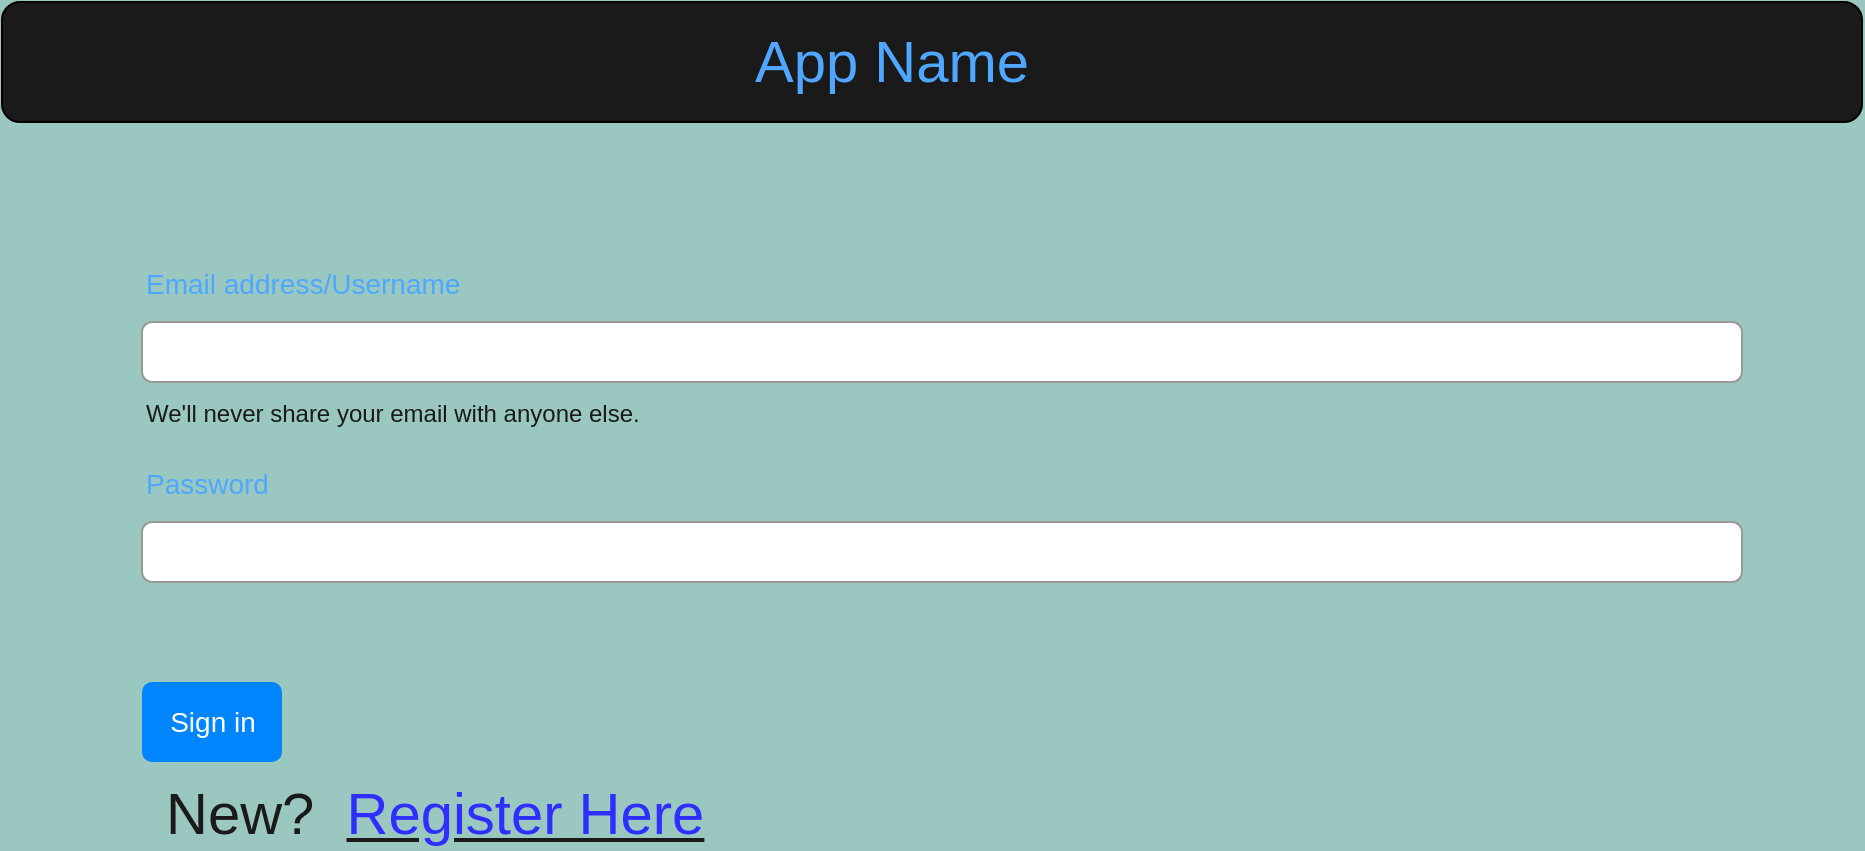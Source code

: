 <mxfile version="14.9.7" type="github" pages="9">
  <diagram name="Login/Main" id="c9db0220-8083-56f3-ca83-edcdcd058819">
    <mxGraphModel dx="1038" dy="547" grid="1" gridSize="10" guides="1" tooltips="1" connect="1" arrows="1" fold="1" page="1" pageScale="1.5" pageWidth="826" pageHeight="1169" background="#9AC7BF" math="0" shadow="0">
      <root>
        <mxCell id="0" style=";html=1;" />
        <mxCell id="1" style=";html=1;" parent="0" />
        <mxCell id="_7nxGAOU5TOxWkp-w4K3-1" value="" style="rounded=1;whiteSpace=wrap;html=1;fillColor=#1A1A1A;" vertex="1" parent="1">
          <mxGeometry x="80" y="20" width="930" height="60" as="geometry" />
        </mxCell>
        <mxCell id="_7nxGAOU5TOxWkp-w4K3-3" value="App Name" style="text;html=1;strokeColor=none;fillColor=none;align=center;verticalAlign=middle;whiteSpace=wrap;rounded=0;fontSize=29;fontColor=#4FA7FF;" vertex="1" parent="1">
          <mxGeometry x="390" y="40" width="270" height="20" as="geometry" />
        </mxCell>
        <mxCell id="_7nxGAOU5TOxWkp-w4K3-11" value="Email address/Username" style="fillColor=none;strokeColor=none;align=left;fontSize=14;fontColor=#4FA7FF;" vertex="1" parent="1">
          <mxGeometry width="260" height="40" relative="1" as="geometry">
            <mxPoint x="150" y="140" as="offset" />
          </mxGeometry>
        </mxCell>
        <mxCell id="_7nxGAOU5TOxWkp-w4K3-12" value="" style="html=1;shadow=0;dashed=0;shape=mxgraph.bootstrap.rrect;rSize=5;strokeColor=#999999;align=left;spacing=15;fontSize=14;fontColor=#6C767D;" vertex="1" parent="1">
          <mxGeometry width="800" height="30" relative="1" as="geometry">
            <mxPoint x="150" y="180" as="offset" />
          </mxGeometry>
        </mxCell>
        <mxCell id="_7nxGAOU5TOxWkp-w4K3-13" value="We&#39;ll never share your email with anyone else." style="fillColor=none;strokeColor=none;align=left;spacing=2;fontSize=12;fontColor=#1A1A1A;" vertex="1" parent="1">
          <mxGeometry width="260" height="30" relative="1" as="geometry">
            <mxPoint x="150" y="210" as="offset" />
          </mxGeometry>
        </mxCell>
        <mxCell id="_7nxGAOU5TOxWkp-w4K3-14" value="Password" style="fillColor=none;strokeColor=none;align=left;fontSize=14;fontColor=#4FA7FF;" vertex="1" parent="1">
          <mxGeometry width="260" height="40" relative="1" as="geometry">
            <mxPoint x="150" y="240" as="offset" />
          </mxGeometry>
        </mxCell>
        <mxCell id="_7nxGAOU5TOxWkp-w4K3-15" value="" style="html=1;shadow=0;dashed=0;shape=mxgraph.bootstrap.rrect;rSize=5;strokeColor=#999999;align=left;spacing=15;fontSize=14;fontColor=#6C767D;" vertex="1" parent="1">
          <mxGeometry width="800" height="30" relative="1" as="geometry">
            <mxPoint x="150" y="280" as="offset" />
          </mxGeometry>
        </mxCell>
        <mxCell id="_7nxGAOU5TOxWkp-w4K3-17" value="Sign in" style="html=1;shadow=0;dashed=0;shape=mxgraph.bootstrap.rrect;rSize=5;fillColor=#0085FC;strokeColor=none;align=center;fontSize=14;fontColor=#FFFFFF;" vertex="1" parent="1">
          <mxGeometry width="70" height="40" relative="1" as="geometry">
            <mxPoint x="150" y="360" as="offset" />
          </mxGeometry>
        </mxCell>
        <mxCell id="piruqEcVvw88xG7md0f1-1" value="New?&amp;nbsp; &lt;u&gt;&lt;font color=&quot;#2e2eff&quot;&gt;Register Here&lt;/font&gt;&lt;/u&gt;" style="text;html=1;strokeColor=none;fillColor=none;align=left;verticalAlign=middle;whiteSpace=wrap;rounded=0;fontSize=29;fontColor=#1A1A1A;" vertex="1" parent="1">
          <mxGeometry x="160" y="420" width="530" height="12" as="geometry" />
        </mxCell>
      </root>
    </mxGraphModel>
  </diagram>
  <diagram id="XdSo8zkT5q5WITGw7VHO" name="Registration/Edit">
    <mxGraphModel dx="1038" dy="547" grid="1" gridSize="10" guides="1" tooltips="1" connect="1" arrows="1" fold="1" page="1" pageScale="1" pageWidth="850" pageHeight="1100" background="#9AC7BF" math="0" shadow="0">
      <root>
        <mxCell id="9rSkTSQi808rzdNGA-j7-0" />
        <mxCell id="9rSkTSQi808rzdNGA-j7-1" parent="9rSkTSQi808rzdNGA-j7-0" />
        <mxCell id="WfUHGo033-DZdRkD7Sah-1" value="" style="rounded=1;whiteSpace=wrap;html=1;fillColor=#1A1A1A;" vertex="1" parent="9rSkTSQi808rzdNGA-j7-1">
          <mxGeometry x="60" y="30" width="930" height="60" as="geometry" />
        </mxCell>
        <mxCell id="WfUHGo033-DZdRkD7Sah-0" value="" style="group" vertex="1" connectable="0" parent="9rSkTSQi808rzdNGA-j7-1">
          <mxGeometry x="90" y="30" width="930" height="60" as="geometry" />
        </mxCell>
        <mxCell id="WfUHGo033-DZdRkD7Sah-2" value="App Name" style="text;html=1;strokeColor=none;fillColor=none;align=center;verticalAlign=middle;whiteSpace=wrap;rounded=0;fontSize=29;fontColor=#4FA7FF;" vertex="1" parent="WfUHGo033-DZdRkD7Sah-0">
          <mxGeometry x="360" y="20" width="270" height="20" as="geometry" />
        </mxCell>
        <mxCell id="WfUHGo033-DZdRkD7Sah-3" value="Username" style="html=1;shadow=0;dashed=0;shape=mxgraph.bootstrap.rrect;rSize=5;strokeColor=#CED4DA;html=1;whiteSpace=wrap;fillColor=#FFFFFF;fontColor=#7D868C;align=left;spacing=15;spacingLeft=40;fontSize=14;" vertex="1" parent="9rSkTSQi808rzdNGA-j7-1">
          <mxGeometry x="125" y="130" width="800" height="40" as="geometry" />
        </mxCell>
        <mxCell id="WfUHGo033-DZdRkD7Sah-5" value="Email Address" style="html=1;shadow=0;dashed=0;shape=mxgraph.bootstrap.rrect;rSize=5;strokeColor=#CED4DA;html=1;whiteSpace=wrap;fillColor=#FFFFFF;fontColor=#7D868C;align=left;spacingLeft=0;spacing=15;fontSize=14;" vertex="1" parent="9rSkTSQi808rzdNGA-j7-1">
          <mxGeometry x="125" y="190" width="800" height="40" as="geometry" />
        </mxCell>
        <mxCell id="WfUHGo033-DZdRkD7Sah-6" value="@example.com" style="html=1;shadow=0;dashed=0;shape=mxgraph.bootstrap.rightButton;strokeColor=inherit;gradientColor=inherit;fontColor=inherit;fillColor=#E9ECEF;rSize=5;perimeter=none;whiteSpace=wrap;resizeHeight=1;fontSize=14;" vertex="1" parent="WfUHGo033-DZdRkD7Sah-5">
          <mxGeometry x="1" width="120" height="40" relative="1" as="geometry">
            <mxPoint x="-120" as="offset" />
          </mxGeometry>
        </mxCell>
        <mxCell id="WfUHGo033-DZdRkD7Sah-34" value="First name" style="html=1;shadow=0;dashed=0;shape=mxgraph.bootstrap.rrect;rSize=5;strokeColor=#999999;align=left;spacing=15;fontSize=14;fontColor=#6C767D;" vertex="1" parent="9rSkTSQi808rzdNGA-j7-1">
          <mxGeometry x="125" y="250" width="390" height="30" as="geometry" />
        </mxCell>
        <mxCell id="WfUHGo033-DZdRkD7Sah-35" value="Last name" style="html=1;shadow=0;dashed=0;shape=mxgraph.bootstrap.rrect;rSize=5;strokeColor=#999999;align=left;spacing=15;fontSize=14;fontColor=#6C767D;" vertex="1" parent="9rSkTSQi808rzdNGA-j7-1">
          <mxGeometry x="530" y="250" width="390" height="30" as="geometry" />
        </mxCell>
        <mxCell id="WfUHGo033-DZdRkD7Sah-36" value="Date of Birth" style="html=1;shadow=0;dashed=0;shape=mxgraph.bootstrap.rrect;rSize=5;strokeColor=#999999;align=left;spacing=15;fontSize=14;fontColor=#6C767D;" vertex="1" parent="9rSkTSQi808rzdNGA-j7-1">
          <mxGeometry x="125" y="310" width="390" height="30" as="geometry" />
        </mxCell>
        <mxCell id="m-LbC8e8WrS4qlXbVvxq-0" value="New Password" style="html=1;shadow=0;dashed=0;shape=mxgraph.bootstrap.rrect;rSize=5;strokeColor=#CED4DA;html=1;whiteSpace=wrap;fillColor=#FFFFFF;fontColor=#7D868C;align=left;spacing=15;spacingLeft=40;fontSize=14;" vertex="1" parent="9rSkTSQi808rzdNGA-j7-1">
          <mxGeometry x="125" y="360" width="445" height="40" as="geometry" />
        </mxCell>
        <mxCell id="m-LbC8e8WrS4qlXbVvxq-1" value="Confirm Password" style="html=1;shadow=0;dashed=0;shape=mxgraph.bootstrap.rrect;rSize=5;strokeColor=#CED4DA;html=1;whiteSpace=wrap;fillColor=#FFFFFF;fontColor=#7D868C;align=left;spacing=15;spacingLeft=40;fontSize=14;" vertex="1" parent="9rSkTSQi808rzdNGA-j7-1">
          <mxGeometry x="125" y="420" width="445" height="40" as="geometry" />
        </mxCell>
        <mxCell id="m-LbC8e8WrS4qlXbVvxq-2" value="Submit" style="html=1;shadow=0;dashed=0;shape=mxgraph.bootstrap.rrect;rSize=5;strokeColor=none;strokeWidth=1;fillColor=#0085FC;fontColor=#FFFFFF;whiteSpace=wrap;align=left;verticalAlign=middle;spacingLeft=0;fontStyle=1;fontSize=14;spacing=5;" vertex="1" parent="9rSkTSQi808rzdNGA-j7-1">
          <mxGeometry x="140" y="490" width="80" height="40" as="geometry" />
        </mxCell>
        <mxCell id="m-LbC8e8WrS4qlXbVvxq-3" value="Cancel" style="html=1;shadow=0;dashed=0;shape=mxgraph.bootstrap.rrect;rSize=5;strokeColor=none;strokeWidth=1;fillColor=#6C767D;fontColor=#FFFFFF;whiteSpace=wrap;align=left;verticalAlign=middle;spacingLeft=0;fontStyle=1;fontSize=14;spacing=5;" vertex="1" parent="9rSkTSQi808rzdNGA-j7-1">
          <mxGeometry x="230" y="490" width="80" height="40" as="geometry" />
        </mxCell>
        <mxCell id="m-LbC8e8WrS4qlXbVvxq-9" value="" style="group;fontSize=11;" vertex="1" connectable="0" parent="9rSkTSQi808rzdNGA-j7-1">
          <mxGeometry x="660" y="315" width="300" height="105" as="geometry" />
        </mxCell>
        <mxCell id="m-LbC8e8WrS4qlXbVvxq-8" value="Activity Level" style="text;html=1;strokeColor=none;fillColor=none;align=center;verticalAlign=middle;whiteSpace=wrap;rounded=0;fontSize=29;fontColor=#1A1A1A;" vertex="1" parent="m-LbC8e8WrS4qlXbVvxq-9">
          <mxGeometry width="190" height="20" as="geometry" />
        </mxCell>
        <mxCell id="m-LbC8e8WrS4qlXbVvxq-29" value="Sometimes (0-3x per week)" style="html=1;shadow=0;dashed=0;shape=mxgraph.bootstrap.radioButton2;labelPosition=right;verticalLabelPosition=middle;align=left;verticalAlign=middle;gradientColor=#DEDEDE;fillColor=#EDEDED;checked=1;spacing=5;checkedFill=#0085FC;checkedStroke=#ffffff;fontSize=19;fontColor=#1A1A1A;" vertex="1" parent="m-LbC8e8WrS4qlXbVvxq-9">
          <mxGeometry x="30" y="55" width="10" height="10" as="geometry" />
        </mxCell>
        <mxCell id="m-LbC8e8WrS4qlXbVvxq-30" value="Frequently (3+ x per week)" style="html=1;shadow=0;dashed=0;shape=mxgraph.bootstrap.radioButton2;labelPosition=right;verticalLabelPosition=middle;align=left;verticalAlign=middle;gradientColor=#DEDEDE;fillColor=#EDEDED;checked=0;spacing=5;checkedFill=#0085FC;checkedStroke=#ffffff;fontSize=19;fontColor=#1A1A1A;" vertex="1" parent="m-LbC8e8WrS4qlXbVvxq-9">
          <mxGeometry x="30" y="75" width="10" height="10" as="geometry" />
        </mxCell>
        <mxCell id="m-LbC8e8WrS4qlXbVvxq-23" value="Strength" style="html=1;shadow=0;dashed=0;shape=mxgraph.bootstrap.radioButton2;labelPosition=right;verticalLabelPosition=middle;align=left;verticalAlign=middle;gradientColor=#DEDEDE;fillColor=#EDEDED;checked=1;spacing=5;checkedFill=#0085FC;checkedStroke=#ffffff;fontSize=19;fontColor=#1A1A1A;" vertex="1" parent="9rSkTSQi808rzdNGA-j7-1">
          <mxGeometry x="670" y="505" width="10" height="10" as="geometry" />
        </mxCell>
        <mxCell id="m-LbC8e8WrS4qlXbVvxq-24" value="Mobility" style="html=1;shadow=0;dashed=0;shape=mxgraph.bootstrap.radioButton2;labelPosition=right;verticalLabelPosition=middle;align=left;verticalAlign=middle;gradientColor=#DEDEDE;fillColor=#EDEDED;checked=0;spacing=5;checkedFill=#0085FC;checkedStroke=#ffffff;fontSize=19;fontColor=#1A1A1A;" vertex="1" parent="9rSkTSQi808rzdNGA-j7-1">
          <mxGeometry x="670" y="530" width="10" height="10" as="geometry" />
        </mxCell>
        <mxCell id="m-LbC8e8WrS4qlXbVvxq-25" value="Weight Loss" style="html=1;shadow=0;dashed=0;shape=mxgraph.bootstrap.radioButton2;labelPosition=right;verticalLabelPosition=middle;align=left;verticalAlign=middle;gradientColor=#DEDEDE;fillColor=#EDEDED;checked=0;spacing=5;fontColor=#6C767D;checkedFill=#0085FC;checkedStroke=#ffffff;fontSize=19;" vertex="1" parent="9rSkTSQi808rzdNGA-j7-1">
          <mxGeometry x="670" y="560" width="10" height="10" as="geometry" />
        </mxCell>
        <mxCell id="m-LbC8e8WrS4qlXbVvxq-27" value="Fitness Goal" style="text;html=1;strokeColor=none;fillColor=none;align=center;verticalAlign=middle;whiteSpace=wrap;rounded=0;fontSize=25;fontColor=#1A1A1A;" vertex="1" parent="9rSkTSQi808rzdNGA-j7-1">
          <mxGeometry x="680" y="470" width="190" height="20" as="geometry" />
        </mxCell>
      </root>
    </mxGraphModel>
  </diagram>
  <diagram name="Account" id="baPqpsk8DLJlJvGPMSXt">
    <mxGraphModel dx="1038" dy="547" grid="1" gridSize="10" guides="1" tooltips="1" connect="1" arrows="1" fold="1" page="1" pageScale="1" pageWidth="850" pageHeight="1100" background="#9AC7BF" math="0" shadow="0">
      <root>
        <mxCell id="cOCVyIWhIHRmD6h50iid-0" />
        <mxCell id="cOCVyIWhIHRmD6h50iid-1" parent="cOCVyIWhIHRmD6h50iid-0" />
        <mxCell id="cOCVyIWhIHRmD6h50iid-13" value="Edit" style="html=1;shadow=0;dashed=0;shape=mxgraph.bootstrap.rrect;rSize=5;strokeColor=none;strokeWidth=1;fillColor=#0085FC;fontColor=#FFFFFF;whiteSpace=wrap;align=left;verticalAlign=middle;spacingLeft=0;fontStyle=1;fontSize=14;spacing=5;" vertex="1" parent="cOCVyIWhIHRmD6h50iid-1">
          <mxGeometry x="110" y="310" width="80" height="40" as="geometry" />
        </mxCell>
        <mxCell id="HfH6PYJwOjFChOLTranR-0" value="Username: user&lt;br&gt;Email: email@email.com&lt;br&gt;Birthday: 07/18&lt;br&gt;Activity Level: Sometimes&lt;br&gt;Goal: Weight Loss&lt;br&gt;" style="text;html=1;strokeColor=none;fillColor=none;align=left;verticalAlign=middle;whiteSpace=wrap;rounded=0;fontSize=20;fontColor=#1A1A1A;" vertex="1" parent="cOCVyIWhIHRmD6h50iid-1">
          <mxGeometry x="100" y="100" width="279" height="210" as="geometry" />
        </mxCell>
        <mxCell id="SPJyyaRLkI98eA0-tszT-0" value="" style="group" vertex="1" connectable="0" parent="cOCVyIWhIHRmD6h50iid-1">
          <mxGeometry x="40" y="60" width="930" height="60" as="geometry" />
        </mxCell>
        <mxCell id="SPJyyaRLkI98eA0-tszT-1" value="" style="rounded=1;whiteSpace=wrap;html=1;fillColor=#1A1A1A;" vertex="1" parent="SPJyyaRLkI98eA0-tszT-0">
          <mxGeometry width="930" height="60" as="geometry" />
        </mxCell>
        <mxCell id="SPJyyaRLkI98eA0-tszT-2" value="App Name" style="text;html=1;strokeColor=none;fillColor=none;align=center;verticalAlign=middle;whiteSpace=wrap;rounded=0;fontSize=29;fontColor=#4FA7FF;" vertex="1" parent="SPJyyaRLkI98eA0-tszT-0">
          <mxGeometry x="-20" y="20" width="270" height="20" as="geometry" />
        </mxCell>
        <mxCell id="SPJyyaRLkI98eA0-tszT-3" value="&lt;font&gt;Account&lt;/font&gt;" style="text;html=1;strokeColor=none;fillColor=none;align=center;verticalAlign=middle;whiteSpace=wrap;rounded=0;fontSize=19;fontColor=#FFFFFF;" vertex="1" parent="SPJyyaRLkI98eA0-tszT-0">
          <mxGeometry x="860" y="30" width="40" height="20" as="geometry" />
        </mxCell>
        <mxCell id="SPJyyaRLkI98eA0-tszT-4" value="&lt;font&gt;Workout History&lt;/font&gt;" style="text;html=1;strokeColor=none;fillColor=none;align=center;verticalAlign=middle;whiteSpace=wrap;rounded=0;fontSize=19;fontColor=#FFFFFF;" vertex="1" parent="SPJyyaRLkI98eA0-tszT-0">
          <mxGeometry x="410" y="30" width="160" height="20" as="geometry" />
        </mxCell>
        <mxCell id="SPJyyaRLkI98eA0-tszT-5" value="&lt;font&gt;Workout Catalog&lt;/font&gt;" style="text;html=1;strokeColor=none;fillColor=none;align=center;verticalAlign=middle;whiteSpace=wrap;rounded=0;fontSize=19;fontColor=#FFFFFF;" vertex="1" parent="SPJyyaRLkI98eA0-tszT-0">
          <mxGeometry x="220" y="30" width="180" height="20" as="geometry" />
        </mxCell>
        <mxCell id="SPJyyaRLkI98eA0-tszT-6" value="&lt;font&gt;Add External Workout&lt;br&gt;&lt;/font&gt;" style="text;html=1;strokeColor=none;fillColor=none;align=center;verticalAlign=middle;whiteSpace=wrap;rounded=0;fontSize=19;fontColor=#FFFFFF;" vertex="1" parent="SPJyyaRLkI98eA0-tszT-0">
          <mxGeometry x="560" y="30" width="250" height="20" as="geometry" />
        </mxCell>
      </root>
    </mxGraphModel>
  </diagram>
  <diagram id="pHc2dDtGoLrhySXhodh7" name="Main">
    <mxGraphModel dx="1038" dy="547" grid="1" gridSize="10" guides="1" tooltips="1" connect="1" arrows="1" fold="1" page="1" pageScale="1" pageWidth="850" pageHeight="1100" background="#9AC7BF" math="0" shadow="0">
      <root>
        <mxCell id="lePLtSTRhXZwTNIoqb9m-0" />
        <mxCell id="lePLtSTRhXZwTNIoqb9m-1" parent="lePLtSTRhXZwTNIoqb9m-0" />
        <mxCell id="3e_N9-NYR2hLXSezx8_2-0" value="" style="group" vertex="1" connectable="0" parent="lePLtSTRhXZwTNIoqb9m-1">
          <mxGeometry x="60" y="60" width="930" height="60" as="geometry" />
        </mxCell>
        <mxCell id="nwwWn37-Hg6SBRXv1BAU-0" value="" style="rounded=1;whiteSpace=wrap;html=1;fillColor=#1A1A1A;" vertex="1" parent="3e_N9-NYR2hLXSezx8_2-0">
          <mxGeometry width="930" height="60" as="geometry" />
        </mxCell>
        <mxCell id="nz41oCLB-yxUJpGeJ0Sy-0" value="App Name" style="text;html=1;strokeColor=none;fillColor=none;align=center;verticalAlign=middle;whiteSpace=wrap;rounded=0;fontSize=29;fontColor=#4FA7FF;" vertex="1" parent="3e_N9-NYR2hLXSezx8_2-0">
          <mxGeometry x="-20" y="20" width="270" height="20" as="geometry" />
        </mxCell>
        <mxCell id="7mYpsl8svZa07G-eo5ql-6" value="&lt;font&gt;Account&lt;/font&gt;" style="text;html=1;strokeColor=none;fillColor=none;align=center;verticalAlign=middle;whiteSpace=wrap;rounded=0;fontSize=19;fontColor=#FFFFFF;" vertex="1" parent="3e_N9-NYR2hLXSezx8_2-0">
          <mxGeometry x="860" y="30" width="40" height="20" as="geometry" />
        </mxCell>
        <mxCell id="7mYpsl8svZa07G-eo5ql-7" value="&lt;font&gt;Workout History&lt;/font&gt;" style="text;html=1;strokeColor=none;fillColor=none;align=center;verticalAlign=middle;whiteSpace=wrap;rounded=0;fontSize=19;fontColor=#FFFFFF;" vertex="1" parent="3e_N9-NYR2hLXSezx8_2-0">
          <mxGeometry x="410" y="30" width="160" height="20" as="geometry" />
        </mxCell>
        <mxCell id="7mYpsl8svZa07G-eo5ql-18" value="&lt;font&gt;Workout Catalog&lt;/font&gt;" style="text;html=1;strokeColor=none;fillColor=none;align=center;verticalAlign=middle;whiteSpace=wrap;rounded=0;fontSize=19;fontColor=#FFFFFF;" vertex="1" parent="3e_N9-NYR2hLXSezx8_2-0">
          <mxGeometry x="220" y="30" width="180" height="20" as="geometry" />
        </mxCell>
        <mxCell id="7mYpsl8svZa07G-eo5ql-0" value="Workout Image" style="html=1;shadow=0;dashed=0;shape=mxgraph.bootstrap.rrect;rSize=5;strokeColor=#2D3338;html=1;whiteSpace=wrap;fillColor=#868E96;fontColor=#ffffff;verticalAlign=middle;align=center;spacing=20;fontSize=60;container=0;" vertex="1" parent="lePLtSTRhXZwTNIoqb9m-1">
          <mxGeometry x="160" y="220" width="620" height="200" as="geometry" />
        </mxCell>
        <mxCell id="7mYpsl8svZa07G-eo5ql-1" value="&lt;span style=&quot;font-size: 20px&quot;&gt;&lt;b&gt;Recommended Workout&lt;/b&gt;&lt;/span&gt;" style="fillColor=none;strokeColor=none;fontColor=#ffffff;html=1;verticalAlign=top;align=left;spacing=20;fontSize=14;" vertex="1" parent="lePLtSTRhXZwTNIoqb9m-1">
          <mxGeometry x="160" y="220" width="800" height="60" as="geometry" />
        </mxCell>
        <mxCell id="6URn3e41-EdkBD0kqMsq-0" value="&lt;font&gt;Add External Workout&lt;br&gt;&lt;/font&gt;" style="text;html=1;strokeColor=none;fillColor=none;align=center;verticalAlign=middle;whiteSpace=wrap;rounded=0;fontSize=19;fontColor=#FFFFFF;" vertex="1" parent="lePLtSTRhXZwTNIoqb9m-1">
          <mxGeometry x="640" y="90" width="250" height="20" as="geometry" />
        </mxCell>
      </root>
    </mxGraphModel>
  </diagram>
  <diagram name="Custom Workout" id="IEXX_q8e-ERSS1WRhFRp">
    <mxGraphModel dx="1038" dy="547" grid="1" gridSize="10" guides="1" tooltips="1" connect="1" arrows="1" fold="1" page="1" pageScale="1" pageWidth="850" pageHeight="1100" background="#9AC7BF" math="0" shadow="0">
      <root>
        <mxCell id="JaypAc_57yD0PMVqeh5Y-0" />
        <mxCell id="JaypAc_57yD0PMVqeh5Y-1" parent="JaypAc_57yD0PMVqeh5Y-0" />
        <mxCell id="JaypAc_57yD0PMVqeh5Y-2" value="" style="group" vertex="1" connectable="0" parent="JaypAc_57yD0PMVqeh5Y-1">
          <mxGeometry x="60" y="60" width="930" height="60" as="geometry" />
        </mxCell>
        <mxCell id="JaypAc_57yD0PMVqeh5Y-3" value="" style="rounded=1;whiteSpace=wrap;html=1;fillColor=#1A1A1A;" vertex="1" parent="JaypAc_57yD0PMVqeh5Y-2">
          <mxGeometry width="930" height="60" as="geometry" />
        </mxCell>
        <mxCell id="JaypAc_57yD0PMVqeh5Y-4" value="App Name" style="text;html=1;strokeColor=none;fillColor=none;align=center;verticalAlign=middle;whiteSpace=wrap;rounded=0;fontSize=29;fontColor=#4FA7FF;" vertex="1" parent="JaypAc_57yD0PMVqeh5Y-2">
          <mxGeometry x="-20" y="20" width="270" height="20" as="geometry" />
        </mxCell>
        <mxCell id="JaypAc_57yD0PMVqeh5Y-5" value="&lt;font&gt;Account&lt;/font&gt;" style="text;html=1;strokeColor=none;fillColor=none;align=center;verticalAlign=middle;whiteSpace=wrap;rounded=0;fontSize=19;fontColor=#FFFFFF;" vertex="1" parent="JaypAc_57yD0PMVqeh5Y-2">
          <mxGeometry x="860" y="30" width="40" height="20" as="geometry" />
        </mxCell>
        <mxCell id="JaypAc_57yD0PMVqeh5Y-6" value="&lt;font&gt;Workout History&lt;/font&gt;" style="text;html=1;strokeColor=none;fillColor=none;align=center;verticalAlign=middle;whiteSpace=wrap;rounded=0;fontSize=19;fontColor=#FFFFFF;" vertex="1" parent="JaypAc_57yD0PMVqeh5Y-2">
          <mxGeometry x="410" y="30" width="160" height="20" as="geometry" />
        </mxCell>
        <mxCell id="JaypAc_57yD0PMVqeh5Y-7" value="&lt;font&gt;Workout Catalog&lt;/font&gt;" style="text;html=1;strokeColor=none;fillColor=none;align=center;verticalAlign=middle;whiteSpace=wrap;rounded=0;fontSize=19;fontColor=#FFFFFF;" vertex="1" parent="JaypAc_57yD0PMVqeh5Y-2">
          <mxGeometry x="220" y="30" width="180" height="20" as="geometry" />
        </mxCell>
        <mxCell id="JaypAc_57yD0PMVqeh5Y-10" value="&lt;font&gt;Add External Workout&lt;br&gt;&lt;/font&gt;" style="text;html=1;strokeColor=none;fillColor=none;align=center;verticalAlign=middle;whiteSpace=wrap;rounded=0;fontSize=19;fontColor=#FFFFFF;" vertex="1" parent="JaypAc_57yD0PMVqeh5Y-1">
          <mxGeometry x="640" y="90" width="250" height="20" as="geometry" />
        </mxCell>
        <mxCell id="z3KO72gMdiDWvp3eY7si-16" value="" style="group" vertex="1" connectable="0" parent="JaypAc_57yD0PMVqeh5Y-1">
          <mxGeometry x="220" y="220" width="510" height="250" as="geometry" />
        </mxCell>
        <mxCell id="z3KO72gMdiDWvp3eY7si-4" value="Lower Body Strength" style="html=1;shadow=0;dashed=0;shape=mxgraph.bootstrap.radioButton2;labelPosition=right;verticalLabelPosition=middle;align=left;verticalAlign=middle;gradientColor=#DEDEDE;fillColor=#EDEDED;checked=1;spacing=5;checkedFill=#0085FC;checkedStroke=#ffffff;fontSize=19;fontColor=#1A1A1A;" vertex="1" parent="z3KO72gMdiDWvp3eY7si-16">
          <mxGeometry x="50" y="90" width="10" height="10" as="geometry" />
        </mxCell>
        <mxCell id="z3KO72gMdiDWvp3eY7si-5" value="Mobility" style="html=1;shadow=0;dashed=0;shape=mxgraph.bootstrap.radioButton2;labelPosition=right;verticalLabelPosition=middle;align=left;verticalAlign=middle;gradientColor=#DEDEDE;fillColor=#EDEDED;checked=0;spacing=5;checkedFill=#0085FC;checkedStroke=#ffffff;fontSize=19;fontColor=#1A1A1A;" vertex="1" parent="z3KO72gMdiDWvp3eY7si-16">
          <mxGeometry x="50" y="115" width="10" height="10" as="geometry" />
        </mxCell>
        <mxCell id="z3KO72gMdiDWvp3eY7si-6" value="&lt;font color=&quot;#1a1a1a&quot;&gt;Cardio&lt;/font&gt;" style="html=1;shadow=0;dashed=0;shape=mxgraph.bootstrap.radioButton2;labelPosition=right;verticalLabelPosition=middle;align=left;verticalAlign=middle;gradientColor=#DEDEDE;fillColor=#EDEDED;checked=0;spacing=5;fontColor=#6C767D;checkedFill=#0085FC;checkedStroke=#ffffff;fontSize=19;" vertex="1" parent="z3KO72gMdiDWvp3eY7si-16">
          <mxGeometry x="50" y="145" width="10" height="10" as="geometry" />
        </mxCell>
        <mxCell id="z3KO72gMdiDWvp3eY7si-7" value="Workout Category" style="text;html=1;strokeColor=none;fillColor=none;align=center;verticalAlign=middle;whiteSpace=wrap;rounded=0;fontSize=25;fontColor=#1A1A1A;" vertex="1" parent="z3KO72gMdiDWvp3eY7si-16">
          <mxGeometry x="30" y="10" width="280" height="20" as="geometry" />
        </mxCell>
        <mxCell id="z3KO72gMdiDWvp3eY7si-8" value="&lt;font color=&quot;#1a1a1a&quot;&gt;Upper Body Strength&lt;/font&gt;" style="html=1;shadow=0;dashed=0;shape=mxgraph.bootstrap.radioButton2;labelPosition=right;verticalLabelPosition=middle;align=left;verticalAlign=middle;gradientColor=#DEDEDE;fillColor=#EDEDED;checked=0;spacing=5;fontColor=#6C767D;checkedFill=#0085FC;checkedStroke=#ffffff;fontSize=19;" vertex="1" parent="z3KO72gMdiDWvp3eY7si-16">
          <mxGeometry x="50" y="60" width="10" height="10" as="geometry" />
        </mxCell>
        <mxCell id="z3KO72gMdiDWvp3eY7si-9" value="Add Workout" style="html=1;shadow=0;dashed=0;shape=mxgraph.bootstrap.rrect;rSize=5;strokeColor=none;strokeWidth=1;fillColor=#0085FC;fontColor=#FFFFFF;whiteSpace=wrap;align=center;verticalAlign=middle;spacingLeft=0;fontStyle=0;fontSize=16;spacing=5;" vertex="1" parent="z3KO72gMdiDWvp3eY7si-16">
          <mxGeometry y="200" width="140" height="40" as="geometry" />
        </mxCell>
        <mxCell id="z3KO72gMdiDWvp3eY7si-10" value="Cancel" style="html=1;shadow=0;dashed=0;shape=mxgraph.bootstrap.rrect;rSize=5;strokeColor=none;strokeWidth=1;fillColor=#6C767D;fontColor=#FFFFFF;whiteSpace=wrap;align=left;verticalAlign=middle;spacingLeft=0;fontStyle=1;fontSize=14;spacing=5;" vertex="1" parent="z3KO72gMdiDWvp3eY7si-16">
          <mxGeometry x="180" y="200" width="80" height="50" as="geometry" />
        </mxCell>
      </root>
    </mxGraphModel>
  </diagram>
  <diagram name="Workout Catalog" id="aLcl-L5ErGJ21Dkq8hKd">
    <mxGraphModel dx="1038" dy="547" grid="1" gridSize="10" guides="1" tooltips="1" connect="1" arrows="1" fold="1" page="1" pageScale="1" pageWidth="850" pageHeight="1100" background="#9AC7BF" math="0" shadow="0">
      <root>
        <mxCell id="WYbdEHQaj03rt7n9uEtY-0" />
        <mxCell id="WYbdEHQaj03rt7n9uEtY-1" parent="WYbdEHQaj03rt7n9uEtY-0" />
        <mxCell id="WYbdEHQaj03rt7n9uEtY-2" value="" style="group" vertex="1" connectable="0" parent="WYbdEHQaj03rt7n9uEtY-1">
          <mxGeometry x="60" y="60" width="930" height="60" as="geometry" />
        </mxCell>
        <mxCell id="WYbdEHQaj03rt7n9uEtY-3" value="" style="rounded=1;whiteSpace=wrap;html=1;fillColor=#1A1A1A;" vertex="1" parent="WYbdEHQaj03rt7n9uEtY-2">
          <mxGeometry width="930" height="60" as="geometry" />
        </mxCell>
        <mxCell id="WYbdEHQaj03rt7n9uEtY-4" value="App Name" style="text;html=1;strokeColor=none;fillColor=none;align=center;verticalAlign=middle;whiteSpace=wrap;rounded=0;fontSize=29;fontColor=#4FA7FF;" vertex="1" parent="WYbdEHQaj03rt7n9uEtY-2">
          <mxGeometry x="-20" y="20" width="270" height="20" as="geometry" />
        </mxCell>
        <mxCell id="WYbdEHQaj03rt7n9uEtY-5" value="&lt;font&gt;Account&lt;/font&gt;" style="text;html=1;strokeColor=none;fillColor=none;align=center;verticalAlign=middle;whiteSpace=wrap;rounded=0;fontSize=19;fontColor=#FFFFFF;" vertex="1" parent="WYbdEHQaj03rt7n9uEtY-2">
          <mxGeometry x="860" y="30" width="40" height="20" as="geometry" />
        </mxCell>
        <mxCell id="WYbdEHQaj03rt7n9uEtY-6" value="&lt;font&gt;Workout History&lt;/font&gt;" style="text;html=1;strokeColor=none;fillColor=none;align=center;verticalAlign=middle;whiteSpace=wrap;rounded=0;fontSize=19;fontColor=#FFFFFF;" vertex="1" parent="WYbdEHQaj03rt7n9uEtY-2">
          <mxGeometry x="410" y="30" width="160" height="20" as="geometry" />
        </mxCell>
        <mxCell id="WYbdEHQaj03rt7n9uEtY-7" value="&lt;font&gt;Workout Catalog&lt;/font&gt;" style="text;html=1;strokeColor=none;fillColor=none;align=center;verticalAlign=middle;whiteSpace=wrap;rounded=0;fontSize=19;fontColor=#FFFFFF;" vertex="1" parent="WYbdEHQaj03rt7n9uEtY-2">
          <mxGeometry x="220" y="30" width="180" height="20" as="geometry" />
        </mxCell>
        <mxCell id="WYbdEHQaj03rt7n9uEtY-8" value="Upper Body Strength" style="html=1;shadow=0;dashed=0;shape=mxgraph.bootstrap.rrect;rSize=5;strokeColor=#2D3338;html=1;whiteSpace=wrap;fontColor=#ffffff;verticalAlign=middle;align=center;spacing=20;fontSize=20;container=0;fillColor=#EA6B66;" vertex="1" parent="WYbdEHQaj03rt7n9uEtY-1">
          <mxGeometry x="50" y="165" width="250" height="40" as="geometry" />
        </mxCell>
        <mxCell id="WYbdEHQaj03rt7n9uEtY-10" value="&lt;font&gt;Add External Workout&lt;br&gt;&lt;/font&gt;" style="text;html=1;strokeColor=none;fillColor=none;align=center;verticalAlign=middle;whiteSpace=wrap;rounded=0;fontSize=19;fontColor=#FFFFFF;" vertex="1" parent="WYbdEHQaj03rt7n9uEtY-1">
          <mxGeometry x="640" y="90" width="250" height="20" as="geometry" />
        </mxCell>
        <mxCell id="EdLYYb4sKsfsCS-WhI0F-0" value="Cardio" style="html=1;shadow=0;dashed=0;shape=mxgraph.bootstrap.rrect;rSize=5;strokeColor=#2D3338;html=1;whiteSpace=wrap;fillColor=#868E96;fontColor=#ffffff;verticalAlign=middle;align=center;spacing=20;fontSize=20;container=0;" vertex="1" parent="WYbdEHQaj03rt7n9uEtY-1">
          <mxGeometry x="720" y="160" width="130" height="40" as="geometry" />
        </mxCell>
        <mxCell id="EdLYYb4sKsfsCS-WhI0F-1" value="Mobility" style="html=1;shadow=0;dashed=0;shape=mxgraph.bootstrap.rrect;rSize=5;strokeColor=#2D3338;html=1;whiteSpace=wrap;fillColor=#868E96;fontColor=#ffffff;verticalAlign=middle;align=center;spacing=20;fontSize=20;container=0;" vertex="1" parent="WYbdEHQaj03rt7n9uEtY-1">
          <mxGeometry x="580" y="160" width="120" height="55" as="geometry" />
        </mxCell>
        <mxCell id="EdLYYb4sKsfsCS-WhI0F-3" value="Lower Body Strength" style="html=1;shadow=0;dashed=0;shape=mxgraph.bootstrap.rrect;rSize=5;strokeColor=#2D3338;html=1;whiteSpace=wrap;fillColor=#868E96;fontColor=#ffffff;verticalAlign=middle;align=center;spacing=20;fontSize=20;container=0;" vertex="1" parent="WYbdEHQaj03rt7n9uEtY-1">
          <mxGeometry x="310" y="160" width="250" height="50" as="geometry" />
        </mxCell>
        <mxCell id="EdLYYb4sKsfsCS-WhI0F-4" value="&lt;span style=&quot;font-size: 20px&quot;&gt;&lt;b&gt;Upper Body 1&lt;/b&gt;&lt;/span&gt;" style="html=1;shadow=0;dashed=0;shape=mxgraph.bootstrap.rrect;rSize=5;strokeColor=#DFDFDF;html=1;whiteSpace=wrap;fillColor=#ffffff;fontColor=#000000;verticalAlign=top;align=left;spacing=20;fontSize=14;spacingLeft=170;" vertex="1" parent="WYbdEHQaj03rt7n9uEtY-1">
          <mxGeometry x="50" y="260" width="450" height="110" as="geometry" />
        </mxCell>
        <mxCell id="EdLYYb4sKsfsCS-WhI0F-5" value="Image" style="html=1;shadow=0;dashed=0;shape=mxgraph.bootstrap.leftButton;rSize=5;perimeter=none;whiteSpace=wrap;fillColor=#868E96;strokeColor=#DFDFDF;fontColor=#DEE2E6;resizeWidth=1;fontSize=18;" vertex="1" parent="EdLYYb4sKsfsCS-WhI0F-4">
          <mxGeometry width="140" height="110" relative="1" as="geometry" />
        </mxCell>
        <mxCell id="EdLYYb4sKsfsCS-WhI0F-6" value="&lt;span style=&quot;font-size: 20px&quot;&gt;&lt;b&gt;Upper Body 2&lt;/b&gt;&lt;/span&gt;" style="html=1;shadow=0;dashed=0;shape=mxgraph.bootstrap.rrect;rSize=5;strokeColor=#DFDFDF;html=1;whiteSpace=wrap;fillColor=#ffffff;fontColor=#000000;verticalAlign=top;align=left;spacing=20;fontSize=14;spacingLeft=170;" vertex="1" parent="WYbdEHQaj03rt7n9uEtY-1">
          <mxGeometry x="50" y="400" width="450" height="110" as="geometry" />
        </mxCell>
        <mxCell id="EdLYYb4sKsfsCS-WhI0F-7" value="Image" style="html=1;shadow=0;dashed=0;shape=mxgraph.bootstrap.leftButton;rSize=5;perimeter=none;whiteSpace=wrap;fillColor=#868E96;strokeColor=#DFDFDF;fontColor=#DEE2E6;resizeWidth=1;fontSize=18;" vertex="1" parent="EdLYYb4sKsfsCS-WhI0F-6">
          <mxGeometry width="140" height="110" relative="1" as="geometry" />
        </mxCell>
        <mxCell id="vAbUksVqLy3_T_zSQKQT-0" value="Rest Day" style="html=1;shadow=0;dashed=0;shape=mxgraph.bootstrap.rrect;rSize=5;strokeColor=#2D3338;html=1;whiteSpace=wrap;fillColor=#868E96;fontColor=#ffffff;verticalAlign=middle;align=center;spacing=20;fontSize=20;container=0;" vertex="1" parent="WYbdEHQaj03rt7n9uEtY-1">
          <mxGeometry x="860" y="157.5" width="120" height="55" as="geometry" />
        </mxCell>
        <mxCell id="S2OJLHekMFoNSGz-luKL-0" value="Select" style="html=1;shadow=0;dashed=0;shape=mxgraph.bootstrap.rrect;rSize=5;strokeColor=none;strokeWidth=1;fillColor=#0085FC;fontColor=#FFFFFF;whiteSpace=wrap;align=left;verticalAlign=middle;spacingLeft=0;fontStyle=1;fontSize=14;spacing=5;" vertex="1" parent="WYbdEHQaj03rt7n9uEtY-1">
          <mxGeometry x="380" y="330" width="60" height="20" as="geometry" />
        </mxCell>
        <mxCell id="S2OJLHekMFoNSGz-luKL-3" value="Select" style="html=1;shadow=0;dashed=0;shape=mxgraph.bootstrap.rrect;rSize=5;strokeColor=none;strokeWidth=1;fillColor=#0085FC;fontColor=#FFFFFF;whiteSpace=wrap;align=left;verticalAlign=middle;spacingLeft=0;fontStyle=1;fontSize=14;spacing=5;" vertex="1" parent="WYbdEHQaj03rt7n9uEtY-1">
          <mxGeometry x="380" y="470" width="60" height="20" as="geometry" />
        </mxCell>
      </root>
    </mxGraphModel>
  </diagram>
  <diagram name="Workout Confirmation" id="QfmXOVIvvelrgfBrQ7e7">
    <mxGraphModel dx="1038" dy="547" grid="1" gridSize="10" guides="1" tooltips="1" connect="1" arrows="1" fold="1" page="1" pageScale="1" pageWidth="850" pageHeight="1100" background="#9AC7BF" math="0" shadow="0">
      <root>
        <mxCell id="747xaVlMYDw1PpJOtbQh-0" />
        <mxCell id="747xaVlMYDw1PpJOtbQh-1" parent="747xaVlMYDw1PpJOtbQh-0" />
        <mxCell id="747xaVlMYDw1PpJOtbQh-2" value="" style="group" vertex="1" connectable="0" parent="747xaVlMYDw1PpJOtbQh-1">
          <mxGeometry x="60" y="60" width="930" height="60" as="geometry" />
        </mxCell>
        <mxCell id="747xaVlMYDw1PpJOtbQh-3" value="" style="rounded=1;whiteSpace=wrap;html=1;fillColor=#1A1A1A;" vertex="1" parent="747xaVlMYDw1PpJOtbQh-2">
          <mxGeometry width="930" height="60" as="geometry" />
        </mxCell>
        <mxCell id="747xaVlMYDw1PpJOtbQh-4" value="App Name" style="text;html=1;strokeColor=none;fillColor=none;align=center;verticalAlign=middle;whiteSpace=wrap;rounded=0;fontSize=29;fontColor=#4FA7FF;" vertex="1" parent="747xaVlMYDw1PpJOtbQh-2">
          <mxGeometry x="-20" y="20" width="270" height="20" as="geometry" />
        </mxCell>
        <mxCell id="747xaVlMYDw1PpJOtbQh-5" value="&lt;font&gt;Account&lt;/font&gt;" style="text;html=1;strokeColor=none;fillColor=none;align=center;verticalAlign=middle;whiteSpace=wrap;rounded=0;fontSize=19;fontColor=#FFFFFF;" vertex="1" parent="747xaVlMYDw1PpJOtbQh-2">
          <mxGeometry x="860" y="30" width="40" height="20" as="geometry" />
        </mxCell>
        <mxCell id="747xaVlMYDw1PpJOtbQh-6" value="&lt;font&gt;Workout History&lt;/font&gt;" style="text;html=1;strokeColor=none;fillColor=none;align=center;verticalAlign=middle;whiteSpace=wrap;rounded=0;fontSize=19;fontColor=#FFFFFF;" vertex="1" parent="747xaVlMYDw1PpJOtbQh-2">
          <mxGeometry x="410" y="30" width="160" height="20" as="geometry" />
        </mxCell>
        <mxCell id="747xaVlMYDw1PpJOtbQh-7" value="&lt;font&gt;Workout Catalog&lt;/font&gt;" style="text;html=1;strokeColor=none;fillColor=none;align=center;verticalAlign=middle;whiteSpace=wrap;rounded=0;fontSize=19;fontColor=#FFFFFF;" vertex="1" parent="747xaVlMYDw1PpJOtbQh-2">
          <mxGeometry x="220" y="30" width="180" height="20" as="geometry" />
        </mxCell>
        <mxCell id="747xaVlMYDw1PpJOtbQh-8" value="&lt;font&gt;Add External Workout&lt;br&gt;&lt;/font&gt;" style="text;html=1;strokeColor=none;fillColor=none;align=center;verticalAlign=middle;whiteSpace=wrap;rounded=0;fontSize=19;fontColor=#FFFFFF;" vertex="1" parent="747xaVlMYDw1PpJOtbQh-1">
          <mxGeometry x="640" y="90" width="250" height="20" as="geometry" />
        </mxCell>
        <mxCell id="747xaVlMYDw1PpJOtbQh-15" value="Continue" style="html=1;shadow=0;dashed=0;shape=mxgraph.bootstrap.rrect;rSize=5;strokeColor=none;strokeWidth=1;fillColor=#0085FC;fontColor=#FFFFFF;whiteSpace=wrap;align=center;verticalAlign=middle;spacingLeft=0;fontStyle=0;fontSize=16;spacing=5;" vertex="1" parent="747xaVlMYDw1PpJOtbQh-1">
          <mxGeometry x="220" y="420" width="140" height="40" as="geometry" />
        </mxCell>
        <mxCell id="747xaVlMYDw1PpJOtbQh-16" value="Cancel" style="html=1;shadow=0;dashed=0;shape=mxgraph.bootstrap.rrect;rSize=5;strokeColor=none;strokeWidth=1;fillColor=#6C767D;fontColor=#FFFFFF;whiteSpace=wrap;align=left;verticalAlign=middle;spacingLeft=0;fontStyle=1;fontSize=14;spacing=5;" vertex="1" parent="747xaVlMYDw1PpJOtbQh-1">
          <mxGeometry x="400" y="420" width="80" height="50" as="geometry" />
        </mxCell>
        <mxCell id="IZ9DNeNKkxqDTiJyPhax-0" value="&lt;span style=&quot;font-size: 20px&quot;&gt;&lt;b&gt;Upper Body 1&lt;/b&gt;&lt;/span&gt;" style="html=1;shadow=0;dashed=0;shape=mxgraph.bootstrap.rrect;rSize=5;strokeColor=#DFDFDF;html=1;whiteSpace=wrap;fillColor=#ffffff;fontColor=#000000;verticalAlign=top;align=left;spacing=20;fontSize=14;spacingLeft=170;" vertex="1" parent="747xaVlMYDw1PpJOtbQh-1">
          <mxGeometry x="210" y="220" width="450" height="110" as="geometry" />
        </mxCell>
        <mxCell id="IZ9DNeNKkxqDTiJyPhax-1" value="Image" style="html=1;shadow=0;dashed=0;shape=mxgraph.bootstrap.leftButton;rSize=5;perimeter=none;whiteSpace=wrap;fillColor=#868E96;strokeColor=#DFDFDF;fontColor=#DEE2E6;resizeWidth=1;fontSize=18;" vertex="1" parent="IZ9DNeNKkxqDTiJyPhax-0">
          <mxGeometry width="140" height="110" relative="1" as="geometry" />
        </mxCell>
        <mxCell id="tD63iLtOl0QRek64qeA5-0" value="Continue with selected workout?" style="text;html=1;strokeColor=none;fillColor=none;align=center;verticalAlign=middle;whiteSpace=wrap;rounded=0;fontSize=20;fontColor=#FFFFFF;" vertex="1" parent="747xaVlMYDw1PpJOtbQh-1">
          <mxGeometry x="240" y="370" width="360" height="20" as="geometry" />
        </mxCell>
      </root>
    </mxGraphModel>
  </diagram>
  <diagram name="Current Workout" id="yVP0yQxdWUObs2TWkqXn">
    <mxGraphModel dx="1038" dy="547" grid="1" gridSize="10" guides="1" tooltips="1" connect="1" arrows="1" fold="1" page="1" pageScale="1" pageWidth="850" pageHeight="1100" background="#9AC7BF" math="0" shadow="0">
      <root>
        <mxCell id="2I_qjotF6XqMEblR_NAr-0" />
        <mxCell id="2I_qjotF6XqMEblR_NAr-1" parent="2I_qjotF6XqMEblR_NAr-0" />
        <mxCell id="2I_qjotF6XqMEblR_NAr-2" value="" style="group" vertex="1" connectable="0" parent="2I_qjotF6XqMEblR_NAr-1">
          <mxGeometry x="60" y="60" width="930" height="60" as="geometry" />
        </mxCell>
        <mxCell id="2I_qjotF6XqMEblR_NAr-3" value="" style="rounded=1;whiteSpace=wrap;html=1;fillColor=#1A1A1A;" vertex="1" parent="2I_qjotF6XqMEblR_NAr-2">
          <mxGeometry width="930" height="60" as="geometry" />
        </mxCell>
        <mxCell id="2I_qjotF6XqMEblR_NAr-4" value="App Name" style="text;html=1;strokeColor=none;fillColor=none;align=center;verticalAlign=middle;whiteSpace=wrap;rounded=0;fontSize=29;fontColor=#4FA7FF;" vertex="1" parent="2I_qjotF6XqMEblR_NAr-2">
          <mxGeometry x="-20" y="20" width="270" height="20" as="geometry" />
        </mxCell>
        <mxCell id="2I_qjotF6XqMEblR_NAr-5" value="&lt;font&gt;Account&lt;/font&gt;" style="text;html=1;strokeColor=none;fillColor=none;align=center;verticalAlign=middle;whiteSpace=wrap;rounded=0;fontSize=19;fontColor=#FFFFFF;" vertex="1" parent="2I_qjotF6XqMEblR_NAr-2">
          <mxGeometry x="860" y="30" width="40" height="20" as="geometry" />
        </mxCell>
        <mxCell id="2I_qjotF6XqMEblR_NAr-6" value="&lt;font&gt;Workout History&lt;/font&gt;" style="text;html=1;strokeColor=none;fillColor=none;align=center;verticalAlign=middle;whiteSpace=wrap;rounded=0;fontSize=19;fontColor=#FFFFFF;" vertex="1" parent="2I_qjotF6XqMEblR_NAr-2">
          <mxGeometry x="410" y="30" width="160" height="20" as="geometry" />
        </mxCell>
        <mxCell id="2I_qjotF6XqMEblR_NAr-7" value="&lt;font&gt;Workout Catalog&lt;/font&gt;" style="text;html=1;strokeColor=none;fillColor=none;align=center;verticalAlign=middle;whiteSpace=wrap;rounded=0;fontSize=19;fontColor=#FFFFFF;" vertex="1" parent="2I_qjotF6XqMEblR_NAr-2">
          <mxGeometry x="220" y="30" width="180" height="20" as="geometry" />
        </mxCell>
        <mxCell id="2I_qjotF6XqMEblR_NAr-8" value="&lt;font&gt;Add External Workout&lt;br&gt;&lt;/font&gt;" style="text;html=1;strokeColor=none;fillColor=none;align=center;verticalAlign=middle;whiteSpace=wrap;rounded=0;fontSize=19;fontColor=#FFFFFF;" vertex="1" parent="2I_qjotF6XqMEblR_NAr-1">
          <mxGeometry x="640" y="90" width="250" height="20" as="geometry" />
        </mxCell>
        <mxCell id="2I_qjotF6XqMEblR_NAr-9" value="Done" style="html=1;shadow=0;dashed=0;shape=mxgraph.bootstrap.rrect;rSize=5;strokeColor=none;strokeWidth=1;fillColor=#0085FC;fontColor=#FFFFFF;whiteSpace=wrap;align=center;verticalAlign=middle;spacingLeft=0;fontStyle=0;fontSize=16;spacing=5;" vertex="1" parent="2I_qjotF6XqMEblR_NAr-1">
          <mxGeometry x="220" y="420" width="140" height="40" as="geometry" />
        </mxCell>
        <mxCell id="2I_qjotF6XqMEblR_NAr-10" value="Cancel" style="html=1;shadow=0;dashed=0;shape=mxgraph.bootstrap.rrect;rSize=5;strokeColor=none;strokeWidth=1;fillColor=#6C767D;fontColor=#FFFFFF;whiteSpace=wrap;align=left;verticalAlign=middle;spacingLeft=0;fontStyle=1;fontSize=14;spacing=5;" vertex="1" parent="2I_qjotF6XqMEblR_NAr-1">
          <mxGeometry x="400" y="420" width="80" height="50" as="geometry" />
        </mxCell>
        <mxCell id="2I_qjotF6XqMEblR_NAr-14" value="Upper Body 1" style="text;html=1;strokeColor=none;fillColor=none;align=center;verticalAlign=middle;whiteSpace=wrap;rounded=0;fontSize=20;fontColor=#FFFFFF;" vertex="1" parent="2I_qjotF6XqMEblR_NAr-1">
          <mxGeometry x="240" y="170" width="360" height="20" as="geometry" />
        </mxCell>
        <mxCell id="2I_qjotF6XqMEblR_NAr-15" value="" style="outlineConnect=0;fontColor=#232F3E;gradientColor=none;fillColor=#D05C17;strokeColor=none;dashed=0;verticalLabelPosition=bottom;verticalAlign=top;align=center;html=1;fontSize=12;fontStyle=0;aspect=fixed;pointerEvents=1;shape=mxgraph.aws4.container_registry_image;" vertex="1" parent="2I_qjotF6XqMEblR_NAr-1">
          <mxGeometry x="560" y="160" width="330" height="330" as="geometry" />
        </mxCell>
      </root>
    </mxGraphModel>
  </diagram>
  <diagram name="Workout History" id="egwF3Q_JyXa-VG9u-yEV">
    <mxGraphModel dx="1038" dy="547" grid="1" gridSize="10" guides="1" tooltips="1" connect="1" arrows="1" fold="1" page="1" pageScale="1" pageWidth="850" pageHeight="1100" background="#9AC7BF" math="0" shadow="0">
      <root>
        <mxCell id="6CRHLzaZDwCAoOwgwMRB-0" />
        <mxCell id="6CRHLzaZDwCAoOwgwMRB-1" parent="6CRHLzaZDwCAoOwgwMRB-0" />
        <mxCell id="6CRHLzaZDwCAoOwgwMRB-2" value="" style="group" vertex="1" connectable="0" parent="6CRHLzaZDwCAoOwgwMRB-1">
          <mxGeometry x="60" y="60" width="930" height="60" as="geometry" />
        </mxCell>
        <mxCell id="6CRHLzaZDwCAoOwgwMRB-3" value="" style="rounded=1;whiteSpace=wrap;html=1;fillColor=#1A1A1A;" vertex="1" parent="6CRHLzaZDwCAoOwgwMRB-2">
          <mxGeometry width="930" height="60" as="geometry" />
        </mxCell>
        <mxCell id="6CRHLzaZDwCAoOwgwMRB-4" value="App Name" style="text;html=1;strokeColor=none;fillColor=none;align=center;verticalAlign=middle;whiteSpace=wrap;rounded=0;fontSize=29;fontColor=#4FA7FF;" vertex="1" parent="6CRHLzaZDwCAoOwgwMRB-2">
          <mxGeometry x="-20" y="20" width="270" height="20" as="geometry" />
        </mxCell>
        <mxCell id="6CRHLzaZDwCAoOwgwMRB-5" value="&lt;font&gt;Account&lt;/font&gt;" style="text;html=1;strokeColor=none;fillColor=none;align=center;verticalAlign=middle;whiteSpace=wrap;rounded=0;fontSize=19;fontColor=#FFFFFF;" vertex="1" parent="6CRHLzaZDwCAoOwgwMRB-2">
          <mxGeometry x="860" y="30" width="40" height="20" as="geometry" />
        </mxCell>
        <mxCell id="6CRHLzaZDwCAoOwgwMRB-6" value="&lt;font&gt;Workout History&lt;/font&gt;" style="text;html=1;strokeColor=none;fillColor=none;align=center;verticalAlign=middle;whiteSpace=wrap;rounded=0;fontSize=19;fontColor=#FFFFFF;" vertex="1" parent="6CRHLzaZDwCAoOwgwMRB-2">
          <mxGeometry x="410" y="30" width="160" height="20" as="geometry" />
        </mxCell>
        <mxCell id="6CRHLzaZDwCAoOwgwMRB-7" value="&lt;font&gt;Workout Catalog&lt;/font&gt;" style="text;html=1;strokeColor=none;fillColor=none;align=center;verticalAlign=middle;whiteSpace=wrap;rounded=0;fontSize=19;fontColor=#FFFFFF;" vertex="1" parent="6CRHLzaZDwCAoOwgwMRB-2">
          <mxGeometry x="220" y="30" width="180" height="20" as="geometry" />
        </mxCell>
        <mxCell id="6CRHLzaZDwCAoOwgwMRB-9" value="&lt;font&gt;Add External Workout&lt;br&gt;&lt;/font&gt;" style="text;html=1;strokeColor=none;fillColor=none;align=center;verticalAlign=middle;whiteSpace=wrap;rounded=0;fontSize=19;fontColor=#FFFFFF;" vertex="1" parent="6CRHLzaZDwCAoOwgwMRB-1">
          <mxGeometry x="640" y="90" width="250" height="20" as="geometry" />
        </mxCell>
        <mxCell id="6CRHLzaZDwCAoOwgwMRB-13" value="&lt;span style=&quot;font-size: 20px&quot;&gt;&lt;b&gt;Upper Body 1&lt;/b&gt;&lt;/span&gt;" style="html=1;shadow=0;dashed=0;shape=mxgraph.bootstrap.rrect;rSize=5;strokeColor=#DFDFDF;html=1;whiteSpace=wrap;fillColor=#ffffff;fontColor=#000000;verticalAlign=top;align=left;spacing=20;fontSize=14;spacingLeft=170;" vertex="1" parent="6CRHLzaZDwCAoOwgwMRB-1">
          <mxGeometry x="370" y="170" width="450" height="110" as="geometry" />
        </mxCell>
        <mxCell id="6CRHLzaZDwCAoOwgwMRB-14" value="Image" style="html=1;shadow=0;dashed=0;shape=mxgraph.bootstrap.leftButton;rSize=5;perimeter=none;whiteSpace=wrap;fillColor=#868E96;strokeColor=#DFDFDF;fontColor=#DEE2E6;resizeWidth=1;fontSize=18;" vertex="1" parent="6CRHLzaZDwCAoOwgwMRB-13">
          <mxGeometry width="140" height="110" relative="1" as="geometry" />
        </mxCell>
        <mxCell id="6CRHLzaZDwCAoOwgwMRB-15" value="&lt;span style=&quot;font-size: 20px&quot;&gt;&lt;b&gt;Upper Body 2&lt;/b&gt;&lt;/span&gt;" style="html=1;shadow=0;dashed=0;shape=mxgraph.bootstrap.rrect;rSize=5;strokeColor=#DFDFDF;html=1;whiteSpace=wrap;fillColor=#ffffff;fontColor=#000000;verticalAlign=top;align=left;spacing=20;fontSize=14;spacingLeft=170;" vertex="1" parent="6CRHLzaZDwCAoOwgwMRB-1">
          <mxGeometry x="370" y="330" width="450" height="110" as="geometry" />
        </mxCell>
        <mxCell id="6CRHLzaZDwCAoOwgwMRB-16" value="Image" style="html=1;shadow=0;dashed=0;shape=mxgraph.bootstrap.leftButton;rSize=5;perimeter=none;whiteSpace=wrap;fillColor=#868E96;strokeColor=#DFDFDF;fontColor=#DEE2E6;resizeWidth=1;fontSize=18;" vertex="1" parent="6CRHLzaZDwCAoOwgwMRB-15">
          <mxGeometry width="140" height="110" relative="1" as="geometry" />
        </mxCell>
        <mxCell id="R-uWZGm3LVEKKaVF6zg4-1" value="Mon 8/23" style="ellipse;whiteSpace=wrap;html=1;fontSize=20;fontColor=#FFFFFF;fillColor=#EA6B66;" vertex="1" parent="6CRHLzaZDwCAoOwgwMRB-1">
          <mxGeometry x="170" y="180" width="120" height="80" as="geometry" />
        </mxCell>
        <mxCell id="R-uWZGm3LVEKKaVF6zg4-2" value="Sat 8/21" style="ellipse;whiteSpace=wrap;html=1;fontSize=20;fontColor=#FFFFFF;fillColor=#EA6B66;" vertex="1" parent="6CRHLzaZDwCAoOwgwMRB-1">
          <mxGeometry x="170" y="345" width="120" height="80" as="geometry" />
        </mxCell>
        <mxCell id="R-uWZGm3LVEKKaVF6zg4-3" value="&lt;span style=&quot;font-size: 20px&quot;&gt;&lt;b&gt;Upper Body 2&lt;/b&gt;&lt;/span&gt;" style="html=1;shadow=0;dashed=0;shape=mxgraph.bootstrap.rrect;rSize=5;strokeColor=#DFDFDF;html=1;whiteSpace=wrap;fillColor=#ffffff;fontColor=#000000;verticalAlign=top;align=left;spacing=20;fontSize=14;spacingLeft=170;" vertex="1" parent="6CRHLzaZDwCAoOwgwMRB-1">
          <mxGeometry x="370" y="480" width="450" height="110" as="geometry" />
        </mxCell>
        <mxCell id="R-uWZGm3LVEKKaVF6zg4-4" value="Image" style="html=1;shadow=0;dashed=0;shape=mxgraph.bootstrap.leftButton;rSize=5;perimeter=none;whiteSpace=wrap;fillColor=#868E96;strokeColor=#DFDFDF;fontColor=#DEE2E6;resizeWidth=1;fontSize=18;" vertex="1" parent="R-uWZGm3LVEKKaVF6zg4-3">
          <mxGeometry width="140" height="110" relative="1" as="geometry" />
        </mxCell>
        <mxCell id="R-uWZGm3LVEKKaVF6zg4-5" value="Fri 8/20" style="ellipse;whiteSpace=wrap;html=1;fontSize=20;fontColor=#FFFFFF;fillColor=#EA6B66;" vertex="1" parent="6CRHLzaZDwCAoOwgwMRB-1">
          <mxGeometry x="180" y="495" width="120" height="80" as="geometry" />
        </mxCell>
      </root>
    </mxGraphModel>
  </diagram>
</mxfile>

